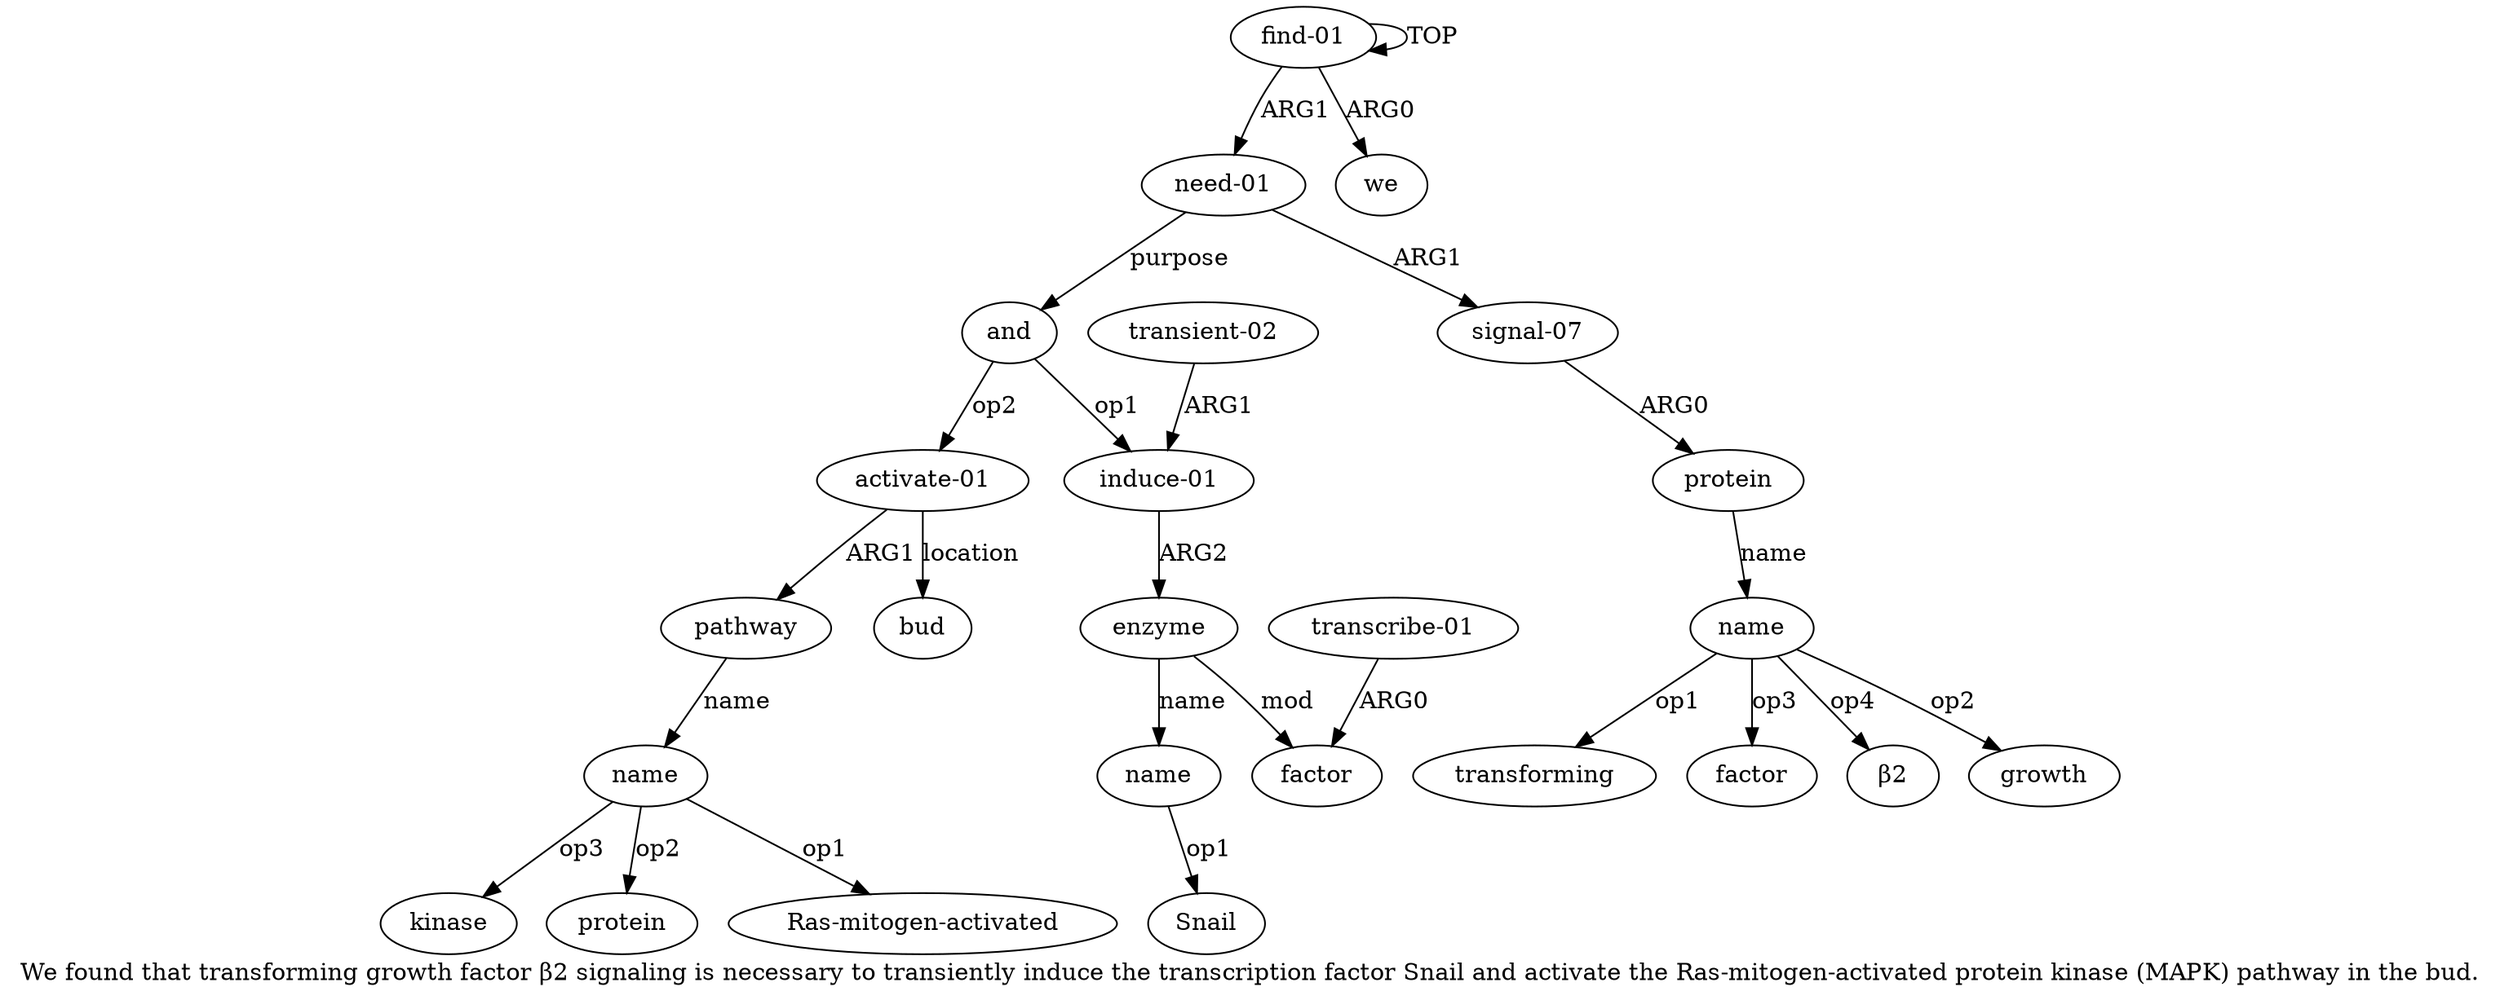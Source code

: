 digraph  {
	graph [label="We found that transforming growth factor β2 signaling is necessary to transiently induce the transcription factor Snail and activate \
the Ras-mitogen-activated protein kinase (MAPK) pathway in the bud."];
	node [label="\N"];
	"a15 Ras-mitogen-activated"	 [color=black,
		gold_ind=-1,
		gold_label="Ras-mitogen-activated",
		label="Ras-mitogen-activated",
		test_ind=-1,
		test_label="Ras-mitogen-activated"];
	a7	 [color=black,
		gold_ind=7,
		gold_label="induce-01",
		label="induce-01",
		test_ind=7,
		test_label="induce-01"];
	a8	 [color=black,
		gold_ind=8,
		gold_label=enzyme,
		label=enzyme,
		test_ind=8,
		test_label=enzyme];
	a7 -> a8 [key=0,
	color=black,
	gold_label=ARG2,
	label=ARG2,
	test_label=ARG2];
"a5 transforming" [color=black,
	gold_ind=-1,
	gold_label=transforming,
	label=transforming,
	test_ind=-1,
	test_label=transforming];
"a5 factor" [color=black,
	gold_ind=-1,
	gold_label=factor,
	label=factor,
	test_ind=-1,
	test_label=factor];
"a15 kinase" [color=black,
	gold_ind=-1,
	gold_label=kinase,
	label=kinase,
	test_ind=-1,
	test_label=kinase];
"a9 Snail" [color=black,
	gold_ind=-1,
	gold_label=Snail,
	label=Snail,
	test_ind=-1,
	test_label=Snail];
a15 [color=black,
	gold_ind=15,
	gold_label=name,
	label=name,
	test_ind=15,
	test_label=name];
a15 -> "a15 Ras-mitogen-activated" [key=0,
color=black,
gold_label=op1,
label=op1,
test_label=op1];
a15 -> "a15 kinase" [key=0,
color=black,
gold_label=op3,
label=op3,
test_label=op3];
"a15 protein" [color=black,
gold_ind=-1,
gold_label=protein,
label=protein,
test_ind=-1,
test_label=protein];
a15 -> "a15 protein" [key=0,
color=black,
gold_label=op2,
label=op2,
test_label=op2];
a14 [color=black,
gold_ind=14,
gold_label=pathway,
label=pathway,
test_ind=14,
test_label=pathway];
a14 -> a15 [key=0,
color=black,
gold_label=name,
label=name,
test_label=name];
a16 [color=black,
gold_ind=16,
gold_label=bud,
label=bud,
test_ind=16,
test_label=bud];
a11 [color=black,
gold_ind=11,
gold_label="transcribe-01",
label="transcribe-01",
test_ind=11,
test_label="transcribe-01"];
a10 [color=black,
gold_ind=10,
gold_label=factor,
label=factor,
test_ind=10,
test_label=factor];
a11 -> a10 [key=0,
color=black,
gold_label=ARG0,
label=ARG0,
test_label=ARG0];
a13 [color=black,
gold_ind=13,
gold_label="activate-01",
label="activate-01",
test_ind=13,
test_label="activate-01"];
a13 -> a14 [key=0,
color=black,
gold_label=ARG1,
label=ARG1,
test_label=ARG1];
a13 -> a16 [key=0,
color=black,
gold_label=location,
label=location,
test_label=location];
a12 [color=black,
gold_ind=12,
gold_label="transient-02",
label="transient-02",
test_ind=12,
test_label="transient-02"];
a12 -> a7 [key=0,
color=black,
gold_label=ARG1,
label=ARG1,
test_label=ARG1];
"a5 β2" [color=black,
gold_ind=-1,
gold_label=β2,
label=β2,
test_ind=-1,
test_label=β2];
a1 [color=black,
gold_ind=1,
gold_label=we,
label=we,
test_ind=1,
test_label=we];
a0 [color=black,
gold_ind=0,
gold_label="find-01",
label="find-01",
test_ind=0,
test_label="find-01"];
a0 -> a1 [key=0,
color=black,
gold_label=ARG0,
label=ARG0,
test_label=ARG0];
a0 -> a0 [key=0,
color=black,
gold_label=TOP,
label=TOP,
test_label=TOP];
a2 [color=black,
gold_ind=2,
gold_label="need-01",
label="need-01",
test_ind=2,
test_label="need-01"];
a0 -> a2 [key=0,
color=black,
gold_label=ARG1,
label=ARG1,
test_label=ARG1];
a3 [color=black,
gold_ind=3,
gold_label="signal-07",
label="signal-07",
test_ind=3,
test_label="signal-07"];
a4 [color=black,
gold_ind=4,
gold_label=protein,
label=protein,
test_ind=4,
test_label=protein];
a3 -> a4 [key=0,
color=black,
gold_label=ARG0,
label=ARG0,
test_label=ARG0];
a2 -> a3 [key=0,
color=black,
gold_label=ARG1,
label=ARG1,
test_label=ARG1];
a6 [color=black,
gold_ind=6,
gold_label=and,
label=and,
test_ind=6,
test_label=and];
a2 -> a6 [key=0,
color=black,
gold_label=purpose,
label=purpose,
test_label=purpose];
a5 [color=black,
gold_ind=5,
gold_label=name,
label=name,
test_ind=5,
test_label=name];
a5 -> "a5 transforming" [key=0,
color=black,
gold_label=op1,
label=op1,
test_label=op1];
a5 -> "a5 factor" [key=0,
color=black,
gold_label=op3,
label=op3,
test_label=op3];
a5 -> "a5 β2" [key=0,
color=black,
gold_label=op4,
label=op4,
test_label=op4];
"a5 growth" [color=black,
gold_ind=-1,
gold_label=growth,
label=growth,
test_ind=-1,
test_label=growth];
a5 -> "a5 growth" [key=0,
color=black,
gold_label=op2,
label=op2,
test_label=op2];
a4 -> a5 [key=0,
color=black,
gold_label=name,
label=name,
test_label=name];
a6 -> a7 [key=0,
color=black,
gold_label=op1,
label=op1,
test_label=op1];
a6 -> a13 [key=0,
color=black,
gold_label=op2,
label=op2,
test_label=op2];
a9 [color=black,
gold_ind=9,
gold_label=name,
label=name,
test_ind=9,
test_label=name];
a9 -> "a9 Snail" [key=0,
color=black,
gold_label=op1,
label=op1,
test_label=op1];
a8 -> a10 [key=0,
color=black,
gold_label=mod,
label=mod,
test_label=mod];
a8 -> a9 [key=0,
color=black,
gold_label=name,
label=name,
test_label=name];
}
